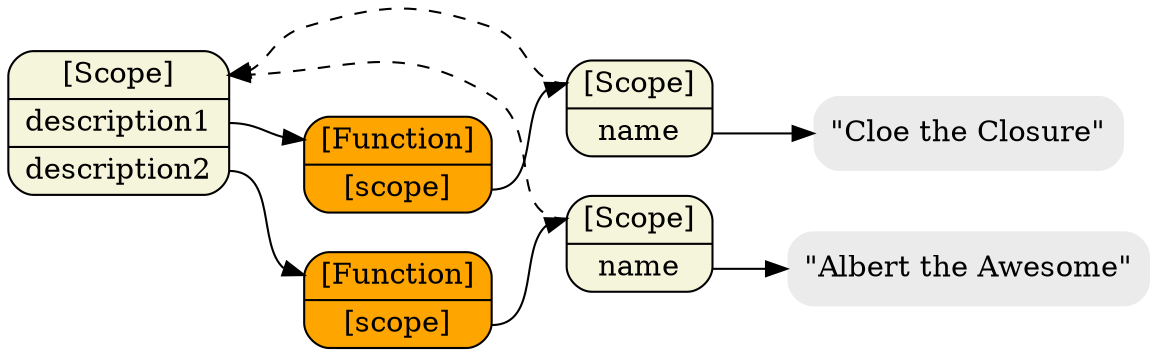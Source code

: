 digraph finite_state_machine {
	size="8,5"
	rankdir = "LR"

  /* Execution Contexts */
  node [shape=Mrecord, fillcolor=beige, style=filled];
  top [label="<__proto__>[Scope]|<description1>description1|<description2>description2"];
  closure1 [label="<__proto__>[Scope]|<name>name"];
  closure2 [label="<__proto__>[Scope]|<name>name"];

  /* Normal Objects */
  node [shape = Mrecord, fillcolor=lightskyblue, style=filled];

  /* Function Objects */
  node [shape = Mrecord, fillcolor=orange, style=filled];
  fn1 [label="<__proto__>[Function]|<__scope__>[scope]"];
  fn2 [label="<__proto__>[Function]|<__scope__>[scope]"];

  /* Literals */
  node [shape = plaintext, fillcolor=gray92, style="filled,rounded"];
  cloe [label="\"Cloe the Closure\""]
  albert [label="\"Albert the Awesome\""]

  /* References */
  top:description1 -> fn1:__proto__;
  top:description2 -> fn2:__proto__;
  closure1:name -> cloe;
  closure2:name -> albert;
  fn1:__scope__ -> closure1:__proto__;
  fn2:__scope__ -> closure2:__proto__;

  /* Inheritance Chains */
  edge [style=dashed]
  closure1:__proto__ -> top:__proto__;
  closure2:__proto__ -> top:__proto__;



}